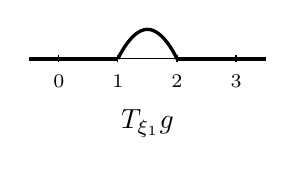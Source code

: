 \begin{tikzpicture}[scale=0.75]
  \pgfmathsetmacro{\xO}{1}
  \draw (-.5,0)--(3.5,0);
%  \draw (0,0)--(0,.6);

  \draw[very thick] plot[smooth,tension=1]
  coordinates{({\xO},0) ({.5+\xO}, .5) ({1+\xO},0)};
  \draw[very thick] (-0.5,0)--(\xO,0);
  \draw[very thick] ({\xO+1},0)--(3.5,0);


  \foreach \x in {0, 1, 2, 3}{
               \draw[thin] (\x,-0.06)--(\x,0.06);
               \draw (\x, -0.1) node[below] {\scriptsize $\x$};
};
  \draw (1.5,-0.7) node[below] {$T_{\xi_1}g$};

%  \foreach \x in {0.5}{
%               \draw[thin] (-.025,\x)--(0.025,\x);
%};

%  \draw (0,-.025) node[below] {$0$};
%  \draw (.5,-.025) node[below] {$\frac{1}{2}$};
%  \draw (1,-.025) node[below] {$1$};
%  \draw (1.5,-.025) node[below] {$\frac{3}{2}$};
%  \draw (2,-.025) node[below] {$2$};
%  \draw (-.025,.5) node[left] {$\frac{1}{2}$};
%  \draw (-.025,1) node[left] {$1$};
\end{tikzpicture}
